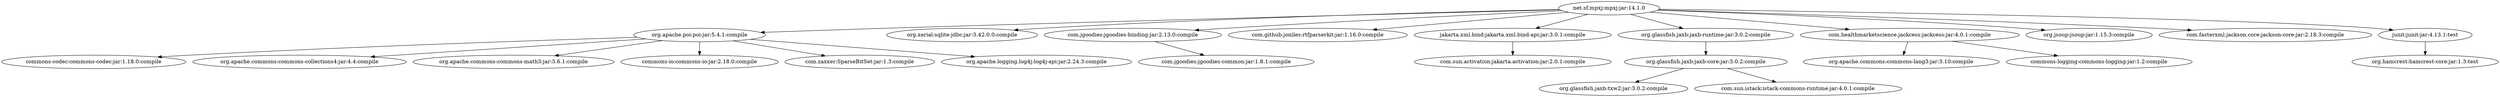 digraph joniles__mpxj {
	"net.sf.mpxj:mpxj:jar:14.1.0" -> "org.apache.poi:poi:jar:5.4.1:compile" ; 
	"net.sf.mpxj:mpxj:jar:14.1.0" -> "org.xerial:sqlite-jdbc:jar:3.42.0.0:compile" ; 
	"net.sf.mpxj:mpxj:jar:14.1.0" -> "com.jgoodies:jgoodies-binding:jar:2.13.0:compile" ; 
	"net.sf.mpxj:mpxj:jar:14.1.0" -> "com.github.joniles:rtfparserkit:jar:1.16.0:compile" ; 
	"net.sf.mpxj:mpxj:jar:14.1.0" -> "jakarta.xml.bind:jakarta.xml.bind-api:jar:3.0.1:compile" ; 
	"net.sf.mpxj:mpxj:jar:14.1.0" -> "org.glassfish.jaxb:jaxb-runtime:jar:3.0.2:compile" ; 
	"net.sf.mpxj:mpxj:jar:14.1.0" -> "com.healthmarketscience.jackcess:jackcess:jar:4.0.1:compile" ; 
	"net.sf.mpxj:mpxj:jar:14.1.0" -> "org.jsoup:jsoup:jar:1.15.3:compile" ; 
	"net.sf.mpxj:mpxj:jar:14.1.0" -> "com.fasterxml.jackson.core:jackson-core:jar:2.18.3:compile" ; 
	"net.sf.mpxj:mpxj:jar:14.1.0" -> "junit:junit:jar:4.13.1:test" ; 
	"org.apache.poi:poi:jar:5.4.1:compile" -> "commons-codec:commons-codec:jar:1.18.0:compile" ; 
	"org.apache.poi:poi:jar:5.4.1:compile" -> "org.apache.commons:commons-collections4:jar:4.4:compile" ; 
	"org.apache.poi:poi:jar:5.4.1:compile" -> "org.apache.commons:commons-math3:jar:3.6.1:compile" ; 
	"org.apache.poi:poi:jar:5.4.1:compile" -> "commons-io:commons-io:jar:2.18.0:compile" ; 
	"org.apache.poi:poi:jar:5.4.1:compile" -> "com.zaxxer:SparseBitSet:jar:1.3:compile" ; 
	"org.apache.poi:poi:jar:5.4.1:compile" -> "org.apache.logging.log4j:log4j-api:jar:2.24.3:compile" ; 
	"com.jgoodies:jgoodies-binding:jar:2.13.0:compile" -> "com.jgoodies:jgoodies-common:jar:1.8.1:compile" ; 
	"jakarta.xml.bind:jakarta.xml.bind-api:jar:3.0.1:compile" -> "com.sun.activation:jakarta.activation:jar:2.0.1:compile" ; 
	"org.glassfish.jaxb:jaxb-runtime:jar:3.0.2:compile" -> "org.glassfish.jaxb:jaxb-core:jar:3.0.2:compile" ; 
	"org.glassfish.jaxb:jaxb-core:jar:3.0.2:compile" -> "org.glassfish.jaxb:txw2:jar:3.0.2:compile" ; 
	"org.glassfish.jaxb:jaxb-core:jar:3.0.2:compile" -> "com.sun.istack:istack-commons-runtime:jar:4.0.1:compile" ; 
	"com.healthmarketscience.jackcess:jackcess:jar:4.0.1:compile" -> "org.apache.commons:commons-lang3:jar:3.10:compile" ; 
	"com.healthmarketscience.jackcess:jackcess:jar:4.0.1:compile" -> "commons-logging:commons-logging:jar:1.2:compile" ; 
	"junit:junit:jar:4.13.1:test" -> "org.hamcrest:hamcrest-core:jar:1.3:test" ; 
}
